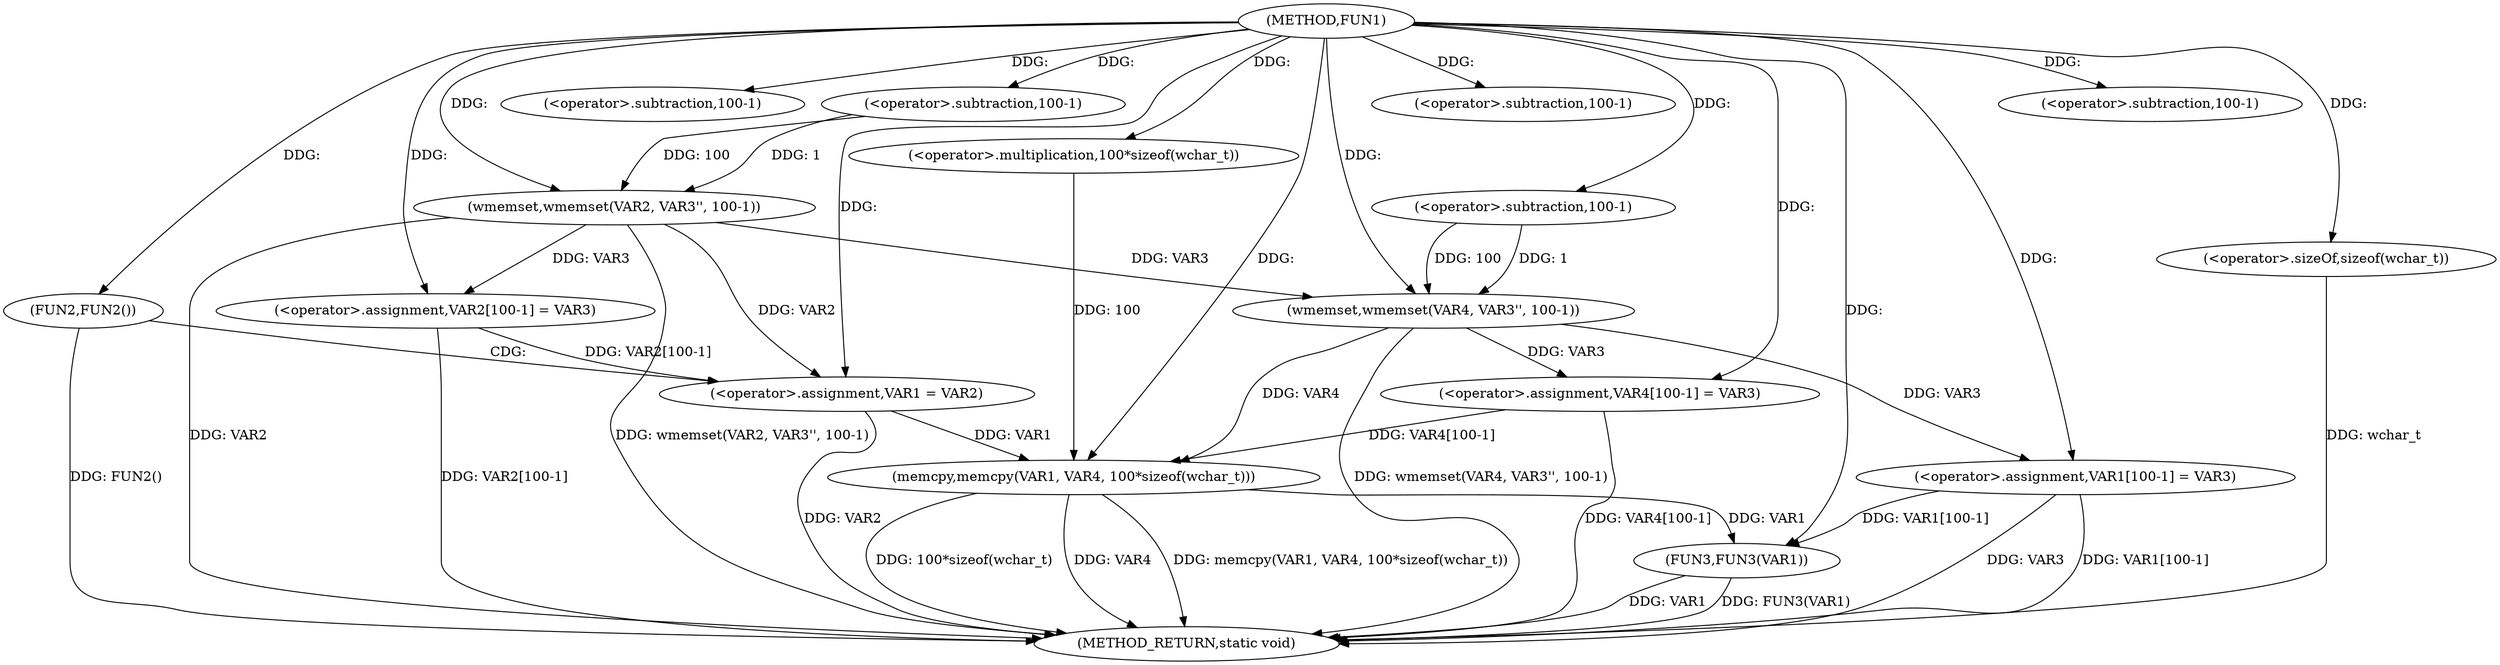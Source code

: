 digraph FUN1 {  
"1000100" [label = "(METHOD,FUN1)" ]
"1000154" [label = "(METHOD_RETURN,static void)" ]
"1000104" [label = "(wmemset,wmemset(VAR2, VAR3'', 100-1))" ]
"1000107" [label = "(<operator>.subtraction,100-1)" ]
"1000110" [label = "(<operator>.assignment,VAR2[100-1] = VAR3)" ]
"1000113" [label = "(<operator>.subtraction,100-1)" ]
"1000118" [label = "(FUN2,FUN2())" ]
"1000120" [label = "(<operator>.assignment,VAR1 = VAR2)" ]
"1000125" [label = "(wmemset,wmemset(VAR4, VAR3'', 100-1))" ]
"1000128" [label = "(<operator>.subtraction,100-1)" ]
"1000131" [label = "(<operator>.assignment,VAR4[100-1] = VAR3)" ]
"1000134" [label = "(<operator>.subtraction,100-1)" ]
"1000138" [label = "(memcpy,memcpy(VAR1, VAR4, 100*sizeof(wchar_t)))" ]
"1000141" [label = "(<operator>.multiplication,100*sizeof(wchar_t))" ]
"1000143" [label = "(<operator>.sizeOf,sizeof(wchar_t))" ]
"1000145" [label = "(<operator>.assignment,VAR1[100-1] = VAR3)" ]
"1000148" [label = "(<operator>.subtraction,100-1)" ]
"1000152" [label = "(FUN3,FUN3(VAR1))" ]
  "1000125" -> "1000154"  [ label = "DDG: wmemset(VAR4, VAR3'', 100-1)"] 
  "1000145" -> "1000154"  [ label = "DDG: VAR3"] 
  "1000104" -> "1000154"  [ label = "DDG: wmemset(VAR2, VAR3'', 100-1)"] 
  "1000104" -> "1000154"  [ label = "DDG: VAR2"] 
  "1000143" -> "1000154"  [ label = "DDG: wchar_t"] 
  "1000152" -> "1000154"  [ label = "DDG: VAR1"] 
  "1000118" -> "1000154"  [ label = "DDG: FUN2()"] 
  "1000138" -> "1000154"  [ label = "DDG: memcpy(VAR1, VAR4, 100*sizeof(wchar_t))"] 
  "1000145" -> "1000154"  [ label = "DDG: VAR1[100-1]"] 
  "1000110" -> "1000154"  [ label = "DDG: VAR2[100-1]"] 
  "1000131" -> "1000154"  [ label = "DDG: VAR4[100-1]"] 
  "1000138" -> "1000154"  [ label = "DDG: 100*sizeof(wchar_t)"] 
  "1000138" -> "1000154"  [ label = "DDG: VAR4"] 
  "1000152" -> "1000154"  [ label = "DDG: FUN3(VAR1)"] 
  "1000120" -> "1000154"  [ label = "DDG: VAR2"] 
  "1000100" -> "1000104"  [ label = "DDG: "] 
  "1000107" -> "1000104"  [ label = "DDG: 100"] 
  "1000107" -> "1000104"  [ label = "DDG: 1"] 
  "1000100" -> "1000107"  [ label = "DDG: "] 
  "1000104" -> "1000110"  [ label = "DDG: VAR3"] 
  "1000100" -> "1000110"  [ label = "DDG: "] 
  "1000100" -> "1000113"  [ label = "DDG: "] 
  "1000100" -> "1000118"  [ label = "DDG: "] 
  "1000104" -> "1000120"  [ label = "DDG: VAR2"] 
  "1000110" -> "1000120"  [ label = "DDG: VAR2[100-1]"] 
  "1000100" -> "1000120"  [ label = "DDG: "] 
  "1000100" -> "1000125"  [ label = "DDG: "] 
  "1000104" -> "1000125"  [ label = "DDG: VAR3"] 
  "1000128" -> "1000125"  [ label = "DDG: 100"] 
  "1000128" -> "1000125"  [ label = "DDG: 1"] 
  "1000100" -> "1000128"  [ label = "DDG: "] 
  "1000125" -> "1000131"  [ label = "DDG: VAR3"] 
  "1000100" -> "1000131"  [ label = "DDG: "] 
  "1000100" -> "1000134"  [ label = "DDG: "] 
  "1000120" -> "1000138"  [ label = "DDG: VAR1"] 
  "1000100" -> "1000138"  [ label = "DDG: "] 
  "1000125" -> "1000138"  [ label = "DDG: VAR4"] 
  "1000131" -> "1000138"  [ label = "DDG: VAR4[100-1]"] 
  "1000141" -> "1000138"  [ label = "DDG: 100"] 
  "1000100" -> "1000141"  [ label = "DDG: "] 
  "1000100" -> "1000143"  [ label = "DDG: "] 
  "1000100" -> "1000145"  [ label = "DDG: "] 
  "1000125" -> "1000145"  [ label = "DDG: VAR3"] 
  "1000100" -> "1000148"  [ label = "DDG: "] 
  "1000138" -> "1000152"  [ label = "DDG: VAR1"] 
  "1000145" -> "1000152"  [ label = "DDG: VAR1[100-1]"] 
  "1000100" -> "1000152"  [ label = "DDG: "] 
  "1000118" -> "1000120"  [ label = "CDG: "] 
}
